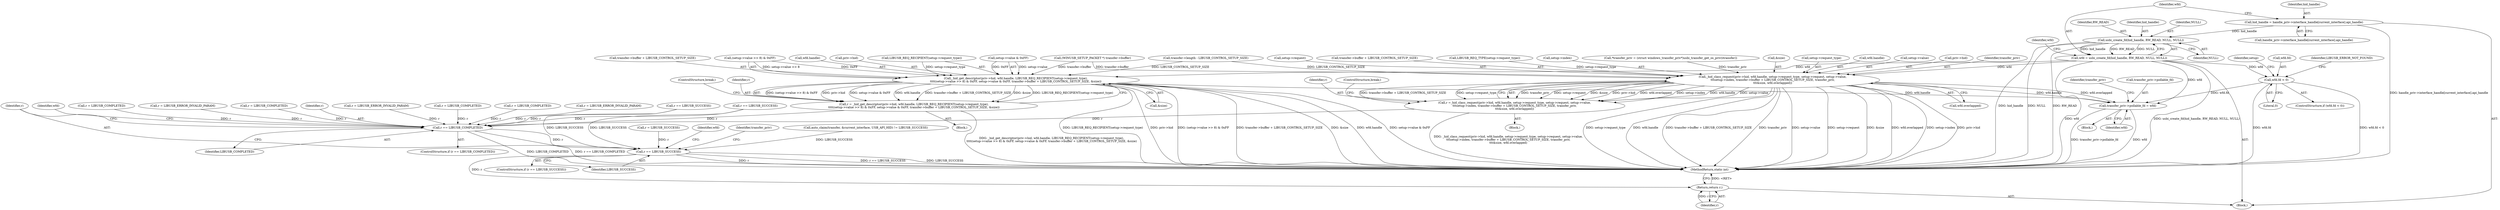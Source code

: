 digraph "1_Chrome_ac149a8d4371c0e01e0934fdd57b09e86f96b5b9_25@API" {
"1000224" [label="(Call,usbi_create_fd(hid_handle, RW_READ, NULL, NULL))"];
"1000213" [label="(Call,hid_handle = handle_priv->interface_handle[current_interface].api_handle)"];
"1000222" [label="(Call,wfd = usbi_create_fd(hid_handle, RW_READ, NULL, NULL))"];
"1000230" [label="(Call,wfd.fd < 0)"];
"1000458" [label="(Call,transfer_priv->pollable_fd = wfd)"];
"1000253" [label="(Call,_hid_get_descriptor(priv->hid, wfd.handle, LIBUSB_REQ_RECIPIENT(setup->request_type),\n\t\t\t\t(setup->value >> 8) & 0xFF, setup->value & 0xFF, transfer->buffer + LIBUSB_CONTROL_SETUP_SIZE, &size))"];
"1000251" [label="(Call,r = _hid_get_descriptor(priv->hid, wfd.handle, LIBUSB_REQ_RECIPIENT(setup->request_type),\n\t\t\t\t(setup->value >> 8) & 0xFF, setup->value & 0xFF, transfer->buffer + LIBUSB_CONTROL_SETUP_SIZE, &size))"];
"1000430" [label="(Call,r == LIBUSB_COMPLETED)"];
"1000454" [label="(Call,r == LIBUSB_SUCCESS)"];
"1000475" [label="(Return,return r;)"];
"1000390" [label="(Call,_hid_class_request(priv->hid, wfd.handle, setup->request_type, setup->request, setup->value,\n\t\t\tsetup->index, transfer->buffer + LIBUSB_CONTROL_SETUP_SIZE, transfer_priv,\n\t\t\t&size, wfd.overlapped))"];
"1000388" [label="(Call,r =_hid_class_request(priv->hid, wfd.handle, setup->request_type, setup->request, setup->value,\n\t\t\tsetup->index, transfer->buffer + LIBUSB_CONTROL_SETUP_SIZE, transfer_priv,\n\t\t\t&size, wfd.overlapped))"];
"1000224" [label="(Call,usbi_create_fd(hid_handle, RW_READ, NULL, NULL))"];
"1000227" [label="(Identifier,NULL)"];
"1000283" [label="(ControlStructure,break;)"];
"1000465" [label="(Identifier,transfer_priv)"];
"1000294" [label="(Call,r == LIBUSB_SUCCESS)"];
"1000400" [label="(Call,setup->request)"];
"1000241" [label="(Identifier,setup)"];
"1000388" [label="(Call,r =_hid_class_request(priv->hid, wfd.handle, setup->request_type, setup->request, setup->value,\n\t\t\tsetup->index, transfer->buffer + LIBUSB_CONTROL_SETUP_SIZE, transfer_priv,\n\t\t\t&size, wfd.overlapped))"];
"1000409" [label="(Call,transfer->buffer + LIBUSB_CONTROL_SETUP_SIZE)"];
"1000226" [label="(Identifier,RW_READ)"];
"1000254" [label="(Call,priv->hid)"];
"1000477" [label="(MethodReturn,static int)"];
"1000455" [label="(Identifier,r)"];
"1000239" [label="(Call,LIBUSB_REQ_TYPE(setup->request_type))"];
"1000476" [label="(Identifier,r)"];
"1000454" [label="(Call,r == LIBUSB_SUCCESS)"];
"1000420" [label="(ControlStructure,break;)"];
"1000200" [label="(Call,auto_claim(transfer, &current_interface, USB_API_HID) != LIBUSB_SUCCESS)"];
"1000389" [label="(Identifier,r)"];
"1000252" [label="(Identifier,r)"];
"1000390" [label="(Call,_hid_class_request(priv->hid, wfd.handle, setup->request_type, setup->request, setup->value,\n\t\t\tsetup->index, transfer->buffer + LIBUSB_CONTROL_SETUP_SIZE, transfer_priv,\n\t\t\t&size, wfd.overlapped))"];
"1000264" [label="(Call,(setup->value >> 8) & 0xFF)"];
"1000458" [label="(Call,transfer_priv->pollable_fd = wfd)"];
"1000406" [label="(Call,setup->index)"];
"1000253" [label="(Call,_hid_get_descriptor(priv->hid, wfd.handle, LIBUSB_REQ_RECIPIENT(setup->request_type),\n\t\t\t\t(setup->value >> 8) & 0xFF, setup->value & 0xFF, transfer->buffer + LIBUSB_CONTROL_SETUP_SIZE, &size))"];
"1000230" [label="(Call,wfd.fd < 0)"];
"1000257" [label="(Call,wfd.handle)"];
"1000429" [label="(ControlStructure,if (r == LIBUSB_COMPLETED))"];
"1000251" [label="(Call,r = _hid_get_descriptor(priv->hid, wfd.handle, LIBUSB_REQ_RECIPIENT(setup->request_type),\n\t\t\t\t(setup->value >> 8) & 0xFF, setup->value & 0xFF, transfer->buffer + LIBUSB_CONTROL_SETUP_SIZE, &size))"];
"1000110" [label="(Call,*transfer_priv = (struct windows_transfer_priv*)usbi_transfer_get_os_priv(itransfer))"];
"1000453" [label="(ControlStructure,if (r == LIBUSB_SUCCESS))"];
"1000417" [label="(Call,wfd.overlapped)"];
"1000234" [label="(Literal,0)"];
"1000214" [label="(Identifier,hid_handle)"];
"1000415" [label="(Call,&size)"];
"1000475" [label="(Return,return r;)"];
"1000457" [label="(Block,)"];
"1000144" [label="(Call,(WINUSB_SETUP_PACKET *) transfer->buffer)"];
"1000229" [label="(ControlStructure,if (wfd.fd < 0))"];
"1000281" [label="(Call,&size)"];
"1000397" [label="(Call,setup->request_type)"];
"1000374" [label="(Call,r = LIBUSB_COMPLETED)"];
"1000249" [label="(Block,)"];
"1000213" [label="(Call,hid_handle = handle_priv->interface_handle[current_interface].api_handle)"];
"1000431" [label="(Identifier,r)"];
"1000370" [label="(Call,r == LIBUSB_SUCCESS)"];
"1000382" [label="(Call,r = LIBUSB_ERROR_INVALID_PARAM)"];
"1000103" [label="(Block,)"];
"1000351" [label="(Call,r = LIBUSB_COMPLETED)"];
"1000432" [label="(Identifier,LIBUSB_COMPLETED)"];
"1000231" [label="(Call,wfd.fd)"];
"1000260" [label="(Call,LIBUSB_REQ_RECIPIENT(setup->request_type))"];
"1000326" [label="(Call,r = LIBUSB_COMPLETED)"];
"1000425" [label="(Call,r = LIBUSB_ERROR_INVALID_PARAM)"];
"1000215" [label="(Call,handle_priv->interface_handle[current_interface].api_handle)"];
"1000237" [label="(Identifier,LIBUSB_ERROR_NOT_FOUND)"];
"1000175" [label="(Call,transfer->length - LIBUSB_CONTROL_SETUP_SIZE)"];
"1000437" [label="(Identifier,wfd)"];
"1000228" [label="(Identifier,NULL)"];
"1000271" [label="(Call,setup->value & 0xFF)"];
"1000312" [label="(Call,r = LIBUSB_COMPLETED)"];
"1000456" [label="(Identifier,LIBUSB_SUCCESS)"];
"1000276" [label="(Call,transfer->buffer + LIBUSB_CONTROL_SETUP_SIZE)"];
"1000450" [label="(Call,r = LIBUSB_SUCCESS)"];
"1000223" [label="(Identifier,wfd)"];
"1000232" [label="(Identifier,wfd)"];
"1000430" [label="(Call,r == LIBUSB_COMPLETED)"];
"1000243" [label="(Block,)"];
"1000225" [label="(Identifier,hid_handle)"];
"1000334" [label="(Call,r = LIBUSB_ERROR_INVALID_PARAM)"];
"1000474" [label="(Identifier,wfd)"];
"1000462" [label="(Identifier,wfd)"];
"1000394" [label="(Call,wfd.handle)"];
"1000222" [label="(Call,wfd = usbi_create_fd(hid_handle, RW_READ, NULL, NULL))"];
"1000459" [label="(Call,transfer_priv->pollable_fd)"];
"1000403" [label="(Call,setup->value)"];
"1000391" [label="(Call,priv->hid)"];
"1000460" [label="(Identifier,transfer_priv)"];
"1000414" [label="(Identifier,transfer_priv)"];
"1000224" -> "1000222"  [label="AST: "];
"1000224" -> "1000228"  [label="CFG: "];
"1000225" -> "1000224"  [label="AST: "];
"1000226" -> "1000224"  [label="AST: "];
"1000227" -> "1000224"  [label="AST: "];
"1000228" -> "1000224"  [label="AST: "];
"1000222" -> "1000224"  [label="CFG: "];
"1000224" -> "1000477"  [label="DDG: hid_handle"];
"1000224" -> "1000477"  [label="DDG: NULL"];
"1000224" -> "1000477"  [label="DDG: RW_READ"];
"1000224" -> "1000222"  [label="DDG: hid_handle"];
"1000224" -> "1000222"  [label="DDG: RW_READ"];
"1000224" -> "1000222"  [label="DDG: NULL"];
"1000213" -> "1000224"  [label="DDG: hid_handle"];
"1000213" -> "1000103"  [label="AST: "];
"1000213" -> "1000215"  [label="CFG: "];
"1000214" -> "1000213"  [label="AST: "];
"1000215" -> "1000213"  [label="AST: "];
"1000223" -> "1000213"  [label="CFG: "];
"1000213" -> "1000477"  [label="DDG: handle_priv->interface_handle[current_interface].api_handle"];
"1000222" -> "1000103"  [label="AST: "];
"1000223" -> "1000222"  [label="AST: "];
"1000232" -> "1000222"  [label="CFG: "];
"1000222" -> "1000477"  [label="DDG: wfd"];
"1000222" -> "1000477"  [label="DDG: usbi_create_fd(hid_handle, RW_READ, NULL, NULL)"];
"1000222" -> "1000230"  [label="DDG: wfd"];
"1000222" -> "1000253"  [label="DDG: wfd"];
"1000222" -> "1000390"  [label="DDG: wfd"];
"1000222" -> "1000458"  [label="DDG: wfd"];
"1000230" -> "1000229"  [label="AST: "];
"1000230" -> "1000234"  [label="CFG: "];
"1000231" -> "1000230"  [label="AST: "];
"1000234" -> "1000230"  [label="AST: "];
"1000237" -> "1000230"  [label="CFG: "];
"1000241" -> "1000230"  [label="CFG: "];
"1000230" -> "1000477"  [label="DDG: wfd.fd"];
"1000230" -> "1000477"  [label="DDG: wfd.fd < 0"];
"1000230" -> "1000458"  [label="DDG: wfd.fd"];
"1000458" -> "1000457"  [label="AST: "];
"1000458" -> "1000462"  [label="CFG: "];
"1000459" -> "1000458"  [label="AST: "];
"1000462" -> "1000458"  [label="AST: "];
"1000465" -> "1000458"  [label="CFG: "];
"1000458" -> "1000477"  [label="DDG: transfer_priv->pollable_fd"];
"1000458" -> "1000477"  [label="DDG: wfd"];
"1000390" -> "1000458"  [label="DDG: wfd.handle"];
"1000390" -> "1000458"  [label="DDG: wfd.overlapped"];
"1000253" -> "1000458"  [label="DDG: wfd.handle"];
"1000253" -> "1000251"  [label="AST: "];
"1000253" -> "1000281"  [label="CFG: "];
"1000254" -> "1000253"  [label="AST: "];
"1000257" -> "1000253"  [label="AST: "];
"1000260" -> "1000253"  [label="AST: "];
"1000264" -> "1000253"  [label="AST: "];
"1000271" -> "1000253"  [label="AST: "];
"1000276" -> "1000253"  [label="AST: "];
"1000281" -> "1000253"  [label="AST: "];
"1000251" -> "1000253"  [label="CFG: "];
"1000253" -> "1000477"  [label="DDG: LIBUSB_REQ_RECIPIENT(setup->request_type)"];
"1000253" -> "1000477"  [label="DDG: priv->hid"];
"1000253" -> "1000477"  [label="DDG: (setup->value >> 8) & 0xFF"];
"1000253" -> "1000477"  [label="DDG: transfer->buffer + LIBUSB_CONTROL_SETUP_SIZE"];
"1000253" -> "1000477"  [label="DDG: &size"];
"1000253" -> "1000477"  [label="DDG: wfd.handle"];
"1000253" -> "1000477"  [label="DDG: setup->value & 0xFF"];
"1000253" -> "1000251"  [label="DDG: (setup->value >> 8) & 0xFF"];
"1000253" -> "1000251"  [label="DDG: priv->hid"];
"1000253" -> "1000251"  [label="DDG: setup->value & 0xFF"];
"1000253" -> "1000251"  [label="DDG: wfd.handle"];
"1000253" -> "1000251"  [label="DDG: transfer->buffer + LIBUSB_CONTROL_SETUP_SIZE"];
"1000253" -> "1000251"  [label="DDG: &size"];
"1000253" -> "1000251"  [label="DDG: LIBUSB_REQ_RECIPIENT(setup->request_type)"];
"1000260" -> "1000253"  [label="DDG: setup->request_type"];
"1000264" -> "1000253"  [label="DDG: setup->value >> 8"];
"1000264" -> "1000253"  [label="DDG: 0xFF"];
"1000271" -> "1000253"  [label="DDG: setup->value"];
"1000271" -> "1000253"  [label="DDG: 0xFF"];
"1000144" -> "1000253"  [label="DDG: transfer->buffer"];
"1000175" -> "1000253"  [label="DDG: LIBUSB_CONTROL_SETUP_SIZE"];
"1000251" -> "1000249"  [label="AST: "];
"1000252" -> "1000251"  [label="AST: "];
"1000283" -> "1000251"  [label="CFG: "];
"1000251" -> "1000477"  [label="DDG: _hid_get_descriptor(priv->hid, wfd.handle, LIBUSB_REQ_RECIPIENT(setup->request_type),\n\t\t\t\t(setup->value >> 8) & 0xFF, setup->value & 0xFF, transfer->buffer + LIBUSB_CONTROL_SETUP_SIZE, &size)"];
"1000251" -> "1000430"  [label="DDG: r"];
"1000430" -> "1000429"  [label="AST: "];
"1000430" -> "1000432"  [label="CFG: "];
"1000431" -> "1000430"  [label="AST: "];
"1000432" -> "1000430"  [label="AST: "];
"1000437" -> "1000430"  [label="CFG: "];
"1000455" -> "1000430"  [label="CFG: "];
"1000430" -> "1000477"  [label="DDG: LIBUSB_COMPLETED"];
"1000430" -> "1000477"  [label="DDG: r == LIBUSB_COMPLETED"];
"1000374" -> "1000430"  [label="DDG: r"];
"1000382" -> "1000430"  [label="DDG: r"];
"1000388" -> "1000430"  [label="DDG: r"];
"1000312" -> "1000430"  [label="DDG: r"];
"1000294" -> "1000430"  [label="DDG: r"];
"1000351" -> "1000430"  [label="DDG: r"];
"1000326" -> "1000430"  [label="DDG: r"];
"1000334" -> "1000430"  [label="DDG: r"];
"1000370" -> "1000430"  [label="DDG: r"];
"1000425" -> "1000430"  [label="DDG: r"];
"1000430" -> "1000454"  [label="DDG: r"];
"1000454" -> "1000453"  [label="AST: "];
"1000454" -> "1000456"  [label="CFG: "];
"1000455" -> "1000454"  [label="AST: "];
"1000456" -> "1000454"  [label="AST: "];
"1000460" -> "1000454"  [label="CFG: "];
"1000474" -> "1000454"  [label="CFG: "];
"1000454" -> "1000477"  [label="DDG: r"];
"1000454" -> "1000477"  [label="DDG: r == LIBUSB_SUCCESS"];
"1000454" -> "1000477"  [label="DDG: LIBUSB_SUCCESS"];
"1000450" -> "1000454"  [label="DDG: r"];
"1000294" -> "1000454"  [label="DDG: LIBUSB_SUCCESS"];
"1000200" -> "1000454"  [label="DDG: LIBUSB_SUCCESS"];
"1000370" -> "1000454"  [label="DDG: LIBUSB_SUCCESS"];
"1000454" -> "1000475"  [label="DDG: r"];
"1000475" -> "1000103"  [label="AST: "];
"1000475" -> "1000476"  [label="CFG: "];
"1000476" -> "1000475"  [label="AST: "];
"1000477" -> "1000475"  [label="CFG: "];
"1000475" -> "1000477"  [label="DDG: <RET>"];
"1000476" -> "1000475"  [label="DDG: r"];
"1000390" -> "1000388"  [label="AST: "];
"1000390" -> "1000417"  [label="CFG: "];
"1000391" -> "1000390"  [label="AST: "];
"1000394" -> "1000390"  [label="AST: "];
"1000397" -> "1000390"  [label="AST: "];
"1000400" -> "1000390"  [label="AST: "];
"1000403" -> "1000390"  [label="AST: "];
"1000406" -> "1000390"  [label="AST: "];
"1000409" -> "1000390"  [label="AST: "];
"1000414" -> "1000390"  [label="AST: "];
"1000415" -> "1000390"  [label="AST: "];
"1000417" -> "1000390"  [label="AST: "];
"1000388" -> "1000390"  [label="CFG: "];
"1000390" -> "1000477"  [label="DDG: setup->request_type"];
"1000390" -> "1000477"  [label="DDG: wfd.handle"];
"1000390" -> "1000477"  [label="DDG: transfer->buffer + LIBUSB_CONTROL_SETUP_SIZE"];
"1000390" -> "1000477"  [label="DDG: transfer_priv"];
"1000390" -> "1000477"  [label="DDG: setup->value"];
"1000390" -> "1000477"  [label="DDG: setup->request"];
"1000390" -> "1000477"  [label="DDG: &size"];
"1000390" -> "1000477"  [label="DDG: wfd.overlapped"];
"1000390" -> "1000477"  [label="DDG: setup->index"];
"1000390" -> "1000477"  [label="DDG: priv->hid"];
"1000390" -> "1000388"  [label="DDG: transfer_priv"];
"1000390" -> "1000388"  [label="DDG: setup->request"];
"1000390" -> "1000388"  [label="DDG: &size"];
"1000390" -> "1000388"  [label="DDG: priv->hid"];
"1000390" -> "1000388"  [label="DDG: wfd.overlapped"];
"1000390" -> "1000388"  [label="DDG: setup->index"];
"1000390" -> "1000388"  [label="DDG: wfd.handle"];
"1000390" -> "1000388"  [label="DDG: setup->value"];
"1000390" -> "1000388"  [label="DDG: transfer->buffer + LIBUSB_CONTROL_SETUP_SIZE"];
"1000390" -> "1000388"  [label="DDG: setup->request_type"];
"1000239" -> "1000390"  [label="DDG: setup->request_type"];
"1000144" -> "1000390"  [label="DDG: transfer->buffer"];
"1000175" -> "1000390"  [label="DDG: LIBUSB_CONTROL_SETUP_SIZE"];
"1000110" -> "1000390"  [label="DDG: transfer_priv"];
"1000388" -> "1000243"  [label="AST: "];
"1000389" -> "1000388"  [label="AST: "];
"1000420" -> "1000388"  [label="CFG: "];
"1000388" -> "1000477"  [label="DDG: _hid_class_request(priv->hid, wfd.handle, setup->request_type, setup->request, setup->value,\n\t\t\tsetup->index, transfer->buffer + LIBUSB_CONTROL_SETUP_SIZE, transfer_priv,\n\t\t\t&size, wfd.overlapped)"];
}
